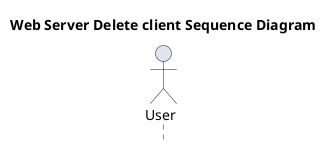 @startuml Web Server Delete client
title **Web Server Delete client** Sequence Diagram
hide footbox
actor User